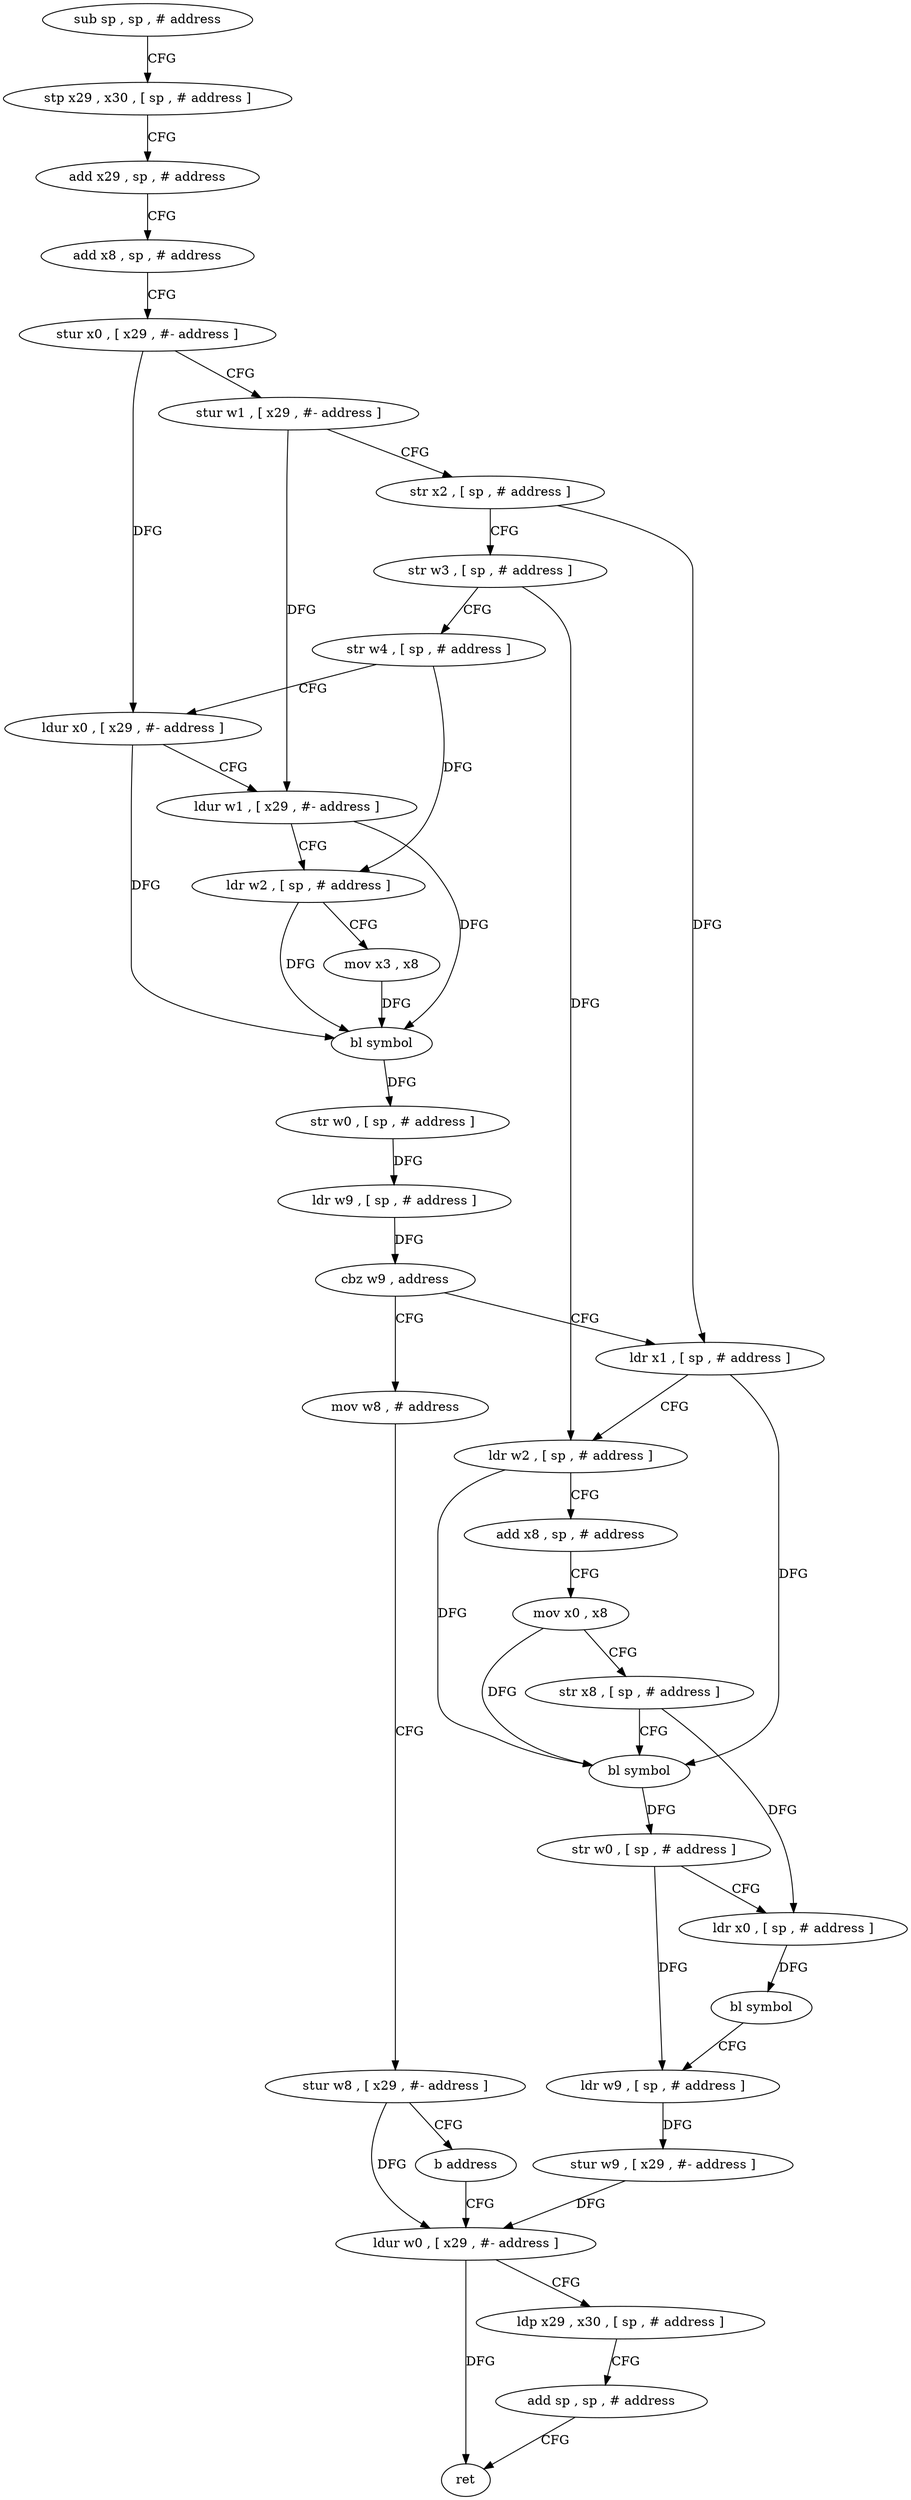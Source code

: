 digraph "func" {
"347080" [label = "sub sp , sp , # address" ]
"347084" [label = "stp x29 , x30 , [ sp , # address ]" ]
"347088" [label = "add x29 , sp , # address" ]
"347092" [label = "add x8 , sp , # address" ]
"347096" [label = "stur x0 , [ x29 , #- address ]" ]
"347100" [label = "stur w1 , [ x29 , #- address ]" ]
"347104" [label = "str x2 , [ sp , # address ]" ]
"347108" [label = "str w3 , [ sp , # address ]" ]
"347112" [label = "str w4 , [ sp , # address ]" ]
"347116" [label = "ldur x0 , [ x29 , #- address ]" ]
"347120" [label = "ldur w1 , [ x29 , #- address ]" ]
"347124" [label = "ldr w2 , [ sp , # address ]" ]
"347128" [label = "mov x3 , x8" ]
"347132" [label = "bl symbol" ]
"347136" [label = "str w0 , [ sp , # address ]" ]
"347140" [label = "ldr w9 , [ sp , # address ]" ]
"347144" [label = "cbz w9 , address" ]
"347160" [label = "ldr x1 , [ sp , # address ]" ]
"347148" [label = "mov w8 , # address" ]
"347164" [label = "ldr w2 , [ sp , # address ]" ]
"347168" [label = "add x8 , sp , # address" ]
"347172" [label = "mov x0 , x8" ]
"347176" [label = "str x8 , [ sp , # address ]" ]
"347180" [label = "bl symbol" ]
"347184" [label = "str w0 , [ sp , # address ]" ]
"347188" [label = "ldr x0 , [ sp , # address ]" ]
"347192" [label = "bl symbol" ]
"347196" [label = "ldr w9 , [ sp , # address ]" ]
"347200" [label = "stur w9 , [ x29 , #- address ]" ]
"347204" [label = "ldur w0 , [ x29 , #- address ]" ]
"347152" [label = "stur w8 , [ x29 , #- address ]" ]
"347156" [label = "b address" ]
"347208" [label = "ldp x29 , x30 , [ sp , # address ]" ]
"347212" [label = "add sp , sp , # address" ]
"347216" [label = "ret" ]
"347080" -> "347084" [ label = "CFG" ]
"347084" -> "347088" [ label = "CFG" ]
"347088" -> "347092" [ label = "CFG" ]
"347092" -> "347096" [ label = "CFG" ]
"347096" -> "347100" [ label = "CFG" ]
"347096" -> "347116" [ label = "DFG" ]
"347100" -> "347104" [ label = "CFG" ]
"347100" -> "347120" [ label = "DFG" ]
"347104" -> "347108" [ label = "CFG" ]
"347104" -> "347160" [ label = "DFG" ]
"347108" -> "347112" [ label = "CFG" ]
"347108" -> "347164" [ label = "DFG" ]
"347112" -> "347116" [ label = "CFG" ]
"347112" -> "347124" [ label = "DFG" ]
"347116" -> "347120" [ label = "CFG" ]
"347116" -> "347132" [ label = "DFG" ]
"347120" -> "347124" [ label = "CFG" ]
"347120" -> "347132" [ label = "DFG" ]
"347124" -> "347128" [ label = "CFG" ]
"347124" -> "347132" [ label = "DFG" ]
"347128" -> "347132" [ label = "DFG" ]
"347132" -> "347136" [ label = "DFG" ]
"347136" -> "347140" [ label = "DFG" ]
"347140" -> "347144" [ label = "DFG" ]
"347144" -> "347160" [ label = "CFG" ]
"347144" -> "347148" [ label = "CFG" ]
"347160" -> "347164" [ label = "CFG" ]
"347160" -> "347180" [ label = "DFG" ]
"347148" -> "347152" [ label = "CFG" ]
"347164" -> "347168" [ label = "CFG" ]
"347164" -> "347180" [ label = "DFG" ]
"347168" -> "347172" [ label = "CFG" ]
"347172" -> "347176" [ label = "CFG" ]
"347172" -> "347180" [ label = "DFG" ]
"347176" -> "347180" [ label = "CFG" ]
"347176" -> "347188" [ label = "DFG" ]
"347180" -> "347184" [ label = "DFG" ]
"347184" -> "347188" [ label = "CFG" ]
"347184" -> "347196" [ label = "DFG" ]
"347188" -> "347192" [ label = "DFG" ]
"347192" -> "347196" [ label = "CFG" ]
"347196" -> "347200" [ label = "DFG" ]
"347200" -> "347204" [ label = "DFG" ]
"347204" -> "347208" [ label = "CFG" ]
"347204" -> "347216" [ label = "DFG" ]
"347152" -> "347156" [ label = "CFG" ]
"347152" -> "347204" [ label = "DFG" ]
"347156" -> "347204" [ label = "CFG" ]
"347208" -> "347212" [ label = "CFG" ]
"347212" -> "347216" [ label = "CFG" ]
}

